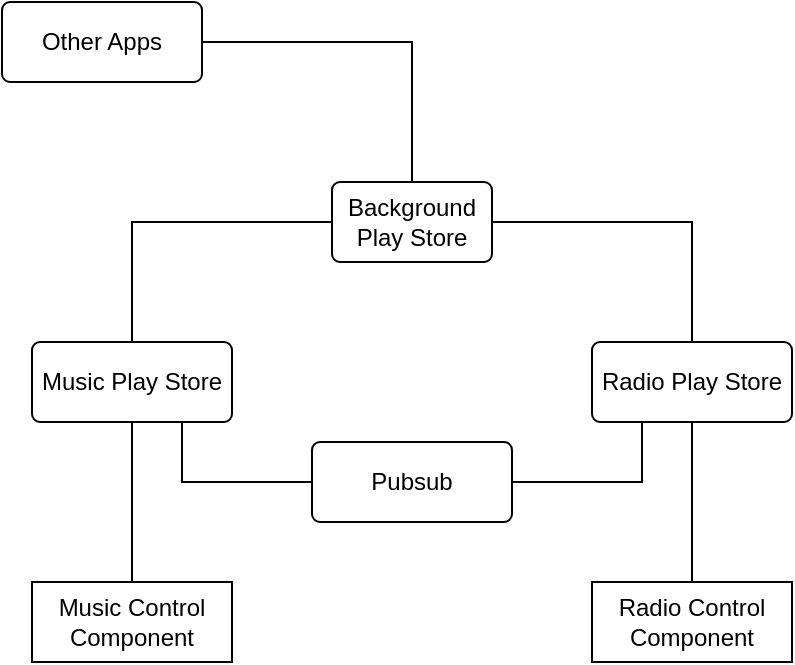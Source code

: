 <mxfile version="27.1.6">
  <diagram name="Page-1" id="FXs1bxIN7TdrKvlHPAOR">
    <mxGraphModel dx="1188" dy="619" grid="1" gridSize="10" guides="1" tooltips="1" connect="1" arrows="1" fold="1" page="1" pageScale="1" pageWidth="850" pageHeight="1100" math="0" shadow="0">
      <root>
        <mxCell id="0" />
        <mxCell id="1" parent="0" />
        <mxCell id="yeM5Ij0gTFEtDUQy7v0Z-14" style="edgeStyle=orthogonalEdgeStyle;rounded=0;orthogonalLoop=1;jettySize=auto;html=1;entryX=0;entryY=0.5;entryDx=0;entryDy=0;endArrow=none;startFill=0;" edge="1" parent="1" source="yeM5Ij0gTFEtDUQy7v0Z-1" target="yeM5Ij0gTFEtDUQy7v0Z-3">
          <mxGeometry relative="1" as="geometry">
            <Array as="points">
              <mxPoint x="285" y="380" />
            </Array>
          </mxGeometry>
        </mxCell>
        <mxCell id="yeM5Ij0gTFEtDUQy7v0Z-1" value="Music Play Store" style="rounded=1;arcSize=10;whiteSpace=wrap;html=1;align=center;" vertex="1" parent="1">
          <mxGeometry x="235" y="440" width="100" height="40" as="geometry" />
        </mxCell>
        <mxCell id="yeM5Ij0gTFEtDUQy7v0Z-15" style="edgeStyle=orthogonalEdgeStyle;rounded=0;orthogonalLoop=1;jettySize=auto;html=1;entryX=1;entryY=0.5;entryDx=0;entryDy=0;endArrow=none;startFill=0;" edge="1" parent="1" source="yeM5Ij0gTFEtDUQy7v0Z-2" target="yeM5Ij0gTFEtDUQy7v0Z-3">
          <mxGeometry relative="1" as="geometry">
            <Array as="points">
              <mxPoint x="565" y="380" />
            </Array>
          </mxGeometry>
        </mxCell>
        <mxCell id="yeM5Ij0gTFEtDUQy7v0Z-2" value="Radio Play Store" style="rounded=1;arcSize=10;whiteSpace=wrap;html=1;align=center;" vertex="1" parent="1">
          <mxGeometry x="515" y="440" width="100" height="40" as="geometry" />
        </mxCell>
        <mxCell id="yeM5Ij0gTFEtDUQy7v0Z-3" value="Background Play Store" style="rounded=1;arcSize=10;whiteSpace=wrap;html=1;align=center;" vertex="1" parent="1">
          <mxGeometry x="385" y="360" width="80" height="40" as="geometry" />
        </mxCell>
        <mxCell id="yeM5Ij0gTFEtDUQy7v0Z-10" style="edgeStyle=orthogonalEdgeStyle;rounded=0;orthogonalLoop=1;jettySize=auto;html=1;entryX=0.5;entryY=1;entryDx=0;entryDy=0;endArrow=none;startFill=0;" edge="1" parent="1" source="yeM5Ij0gTFEtDUQy7v0Z-4" target="yeM5Ij0gTFEtDUQy7v0Z-1">
          <mxGeometry relative="1" as="geometry" />
        </mxCell>
        <mxCell id="yeM5Ij0gTFEtDUQy7v0Z-4" value="Music Control Component" style="whiteSpace=wrap;html=1;align=center;" vertex="1" parent="1">
          <mxGeometry x="235" y="560" width="100" height="40" as="geometry" />
        </mxCell>
        <mxCell id="yeM5Ij0gTFEtDUQy7v0Z-11" style="edgeStyle=orthogonalEdgeStyle;rounded=0;orthogonalLoop=1;jettySize=auto;html=1;entryX=0.5;entryY=1;entryDx=0;entryDy=0;endArrow=none;startFill=0;" edge="1" parent="1" source="yeM5Ij0gTFEtDUQy7v0Z-5" target="yeM5Ij0gTFEtDUQy7v0Z-2">
          <mxGeometry relative="1" as="geometry" />
        </mxCell>
        <mxCell id="yeM5Ij0gTFEtDUQy7v0Z-5" value="Radio Control Component" style="whiteSpace=wrap;html=1;align=center;" vertex="1" parent="1">
          <mxGeometry x="515" y="560" width="100" height="40" as="geometry" />
        </mxCell>
        <mxCell id="yeM5Ij0gTFEtDUQy7v0Z-18" style="edgeStyle=orthogonalEdgeStyle;rounded=0;orthogonalLoop=1;jettySize=auto;html=1;entryX=0.5;entryY=0;entryDx=0;entryDy=0;endArrow=none;startFill=0;" edge="1" parent="1" source="yeM5Ij0gTFEtDUQy7v0Z-16" target="yeM5Ij0gTFEtDUQy7v0Z-3">
          <mxGeometry relative="1" as="geometry" />
        </mxCell>
        <mxCell id="yeM5Ij0gTFEtDUQy7v0Z-16" value="Other Apps" style="rounded=1;arcSize=10;whiteSpace=wrap;html=1;align=center;" vertex="1" parent="1">
          <mxGeometry x="220" y="270" width="100" height="40" as="geometry" />
        </mxCell>
        <mxCell id="yeM5Ij0gTFEtDUQy7v0Z-24" style="edgeStyle=orthogonalEdgeStyle;rounded=0;orthogonalLoop=1;jettySize=auto;html=1;entryX=0.25;entryY=1;entryDx=0;entryDy=0;endArrow=none;startFill=0;" edge="1" parent="1" source="yeM5Ij0gTFEtDUQy7v0Z-21" target="yeM5Ij0gTFEtDUQy7v0Z-2">
          <mxGeometry relative="1" as="geometry" />
        </mxCell>
        <mxCell id="yeM5Ij0gTFEtDUQy7v0Z-25" style="edgeStyle=orthogonalEdgeStyle;rounded=0;orthogonalLoop=1;jettySize=auto;html=1;entryX=0.75;entryY=1;entryDx=0;entryDy=0;endArrow=none;startFill=0;" edge="1" parent="1" source="yeM5Ij0gTFEtDUQy7v0Z-21" target="yeM5Ij0gTFEtDUQy7v0Z-1">
          <mxGeometry relative="1" as="geometry" />
        </mxCell>
        <mxCell id="yeM5Ij0gTFEtDUQy7v0Z-21" value="Pubsub" style="rounded=1;arcSize=10;whiteSpace=wrap;html=1;align=center;" vertex="1" parent="1">
          <mxGeometry x="375" y="490" width="100" height="40" as="geometry" />
        </mxCell>
      </root>
    </mxGraphModel>
  </diagram>
</mxfile>
